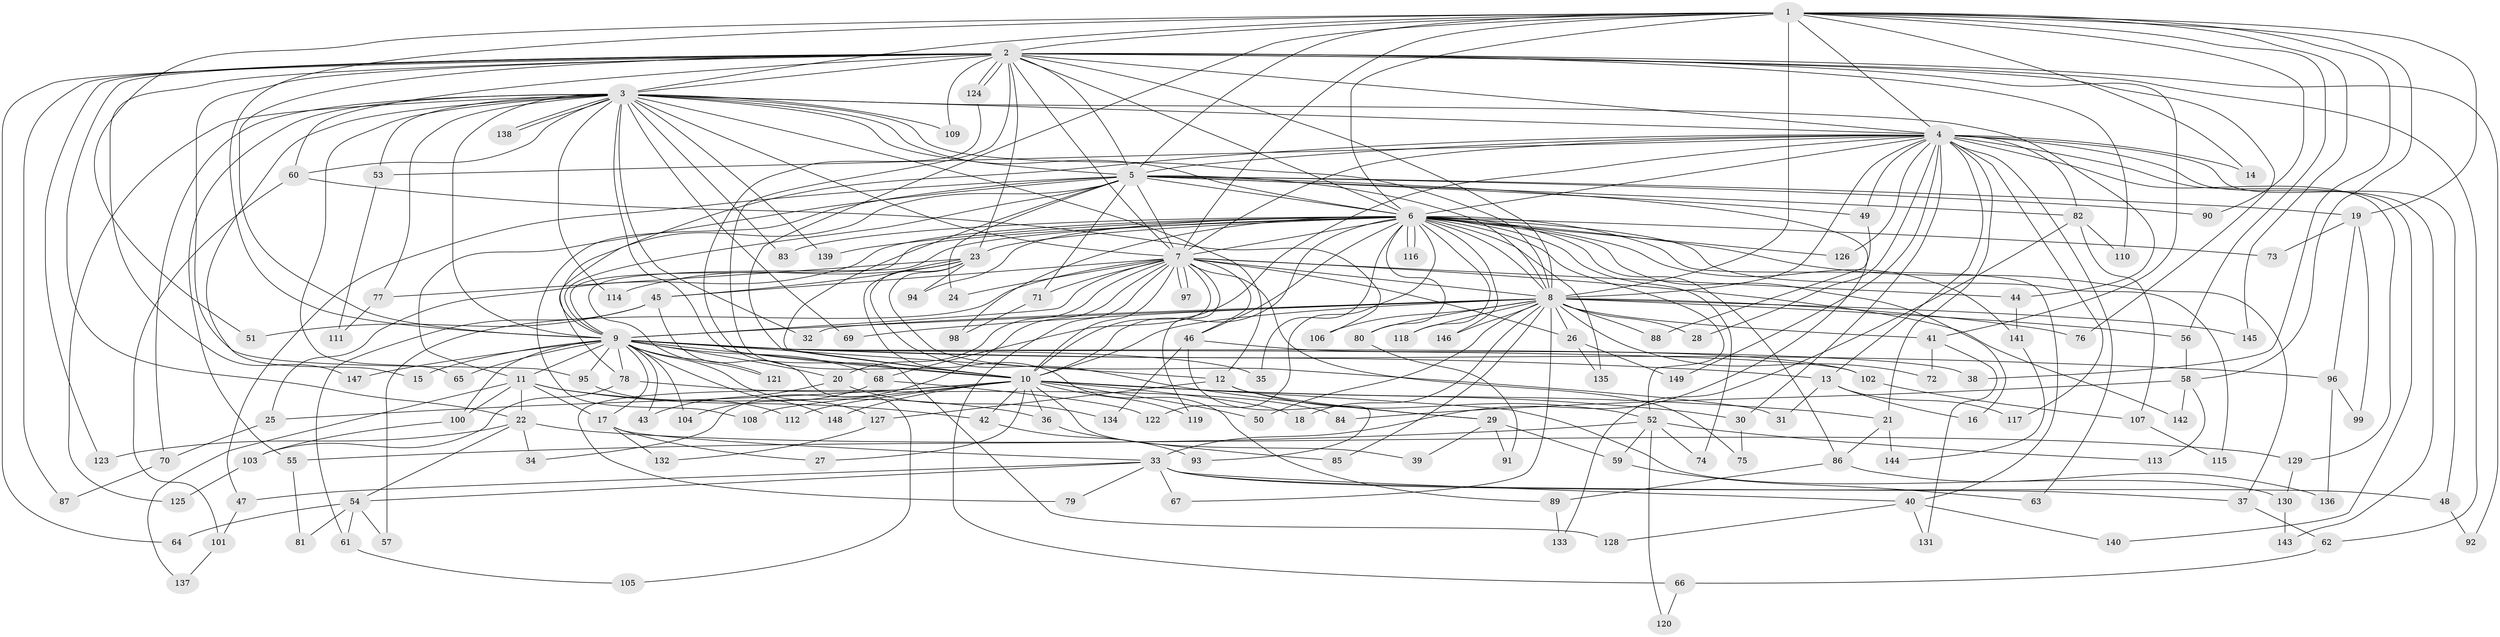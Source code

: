 // coarse degree distribution, {21: 0.03333333333333333, 19: 0.03333333333333333, 15: 0.016666666666666666, 18: 0.016666666666666666, 22: 0.016666666666666666, 11: 0.05, 13: 0.03333333333333333, 8: 0.03333333333333333, 9: 0.03333333333333333, 6: 0.06666666666666667, 5: 0.11666666666666667, 4: 0.05, 2: 0.26666666666666666, 10: 0.016666666666666666, 3: 0.16666666666666666, 7: 0.03333333333333333, 1: 0.016666666666666666}
// Generated by graph-tools (version 1.1) at 2025/50/03/04/25 22:50:02]
// undirected, 149 vertices, 323 edges
graph export_dot {
  node [color=gray90,style=filled];
  1;
  2;
  3;
  4;
  5;
  6;
  7;
  8;
  9;
  10;
  11;
  12;
  13;
  14;
  15;
  16;
  17;
  18;
  19;
  20;
  21;
  22;
  23;
  24;
  25;
  26;
  27;
  28;
  29;
  30;
  31;
  32;
  33;
  34;
  35;
  36;
  37;
  38;
  39;
  40;
  41;
  42;
  43;
  44;
  45;
  46;
  47;
  48;
  49;
  50;
  51;
  52;
  53;
  54;
  55;
  56;
  57;
  58;
  59;
  60;
  61;
  62;
  63;
  64;
  65;
  66;
  67;
  68;
  69;
  70;
  71;
  72;
  73;
  74;
  75;
  76;
  77;
  78;
  79;
  80;
  81;
  82;
  83;
  84;
  85;
  86;
  87;
  88;
  89;
  90;
  91;
  92;
  93;
  94;
  95;
  96;
  97;
  98;
  99;
  100;
  101;
  102;
  103;
  104;
  105;
  106;
  107;
  108;
  109;
  110;
  111;
  112;
  113;
  114;
  115;
  116;
  117;
  118;
  119;
  120;
  121;
  122;
  123;
  124;
  125;
  126;
  127;
  128;
  129;
  130;
  131;
  132;
  133;
  134;
  135;
  136;
  137;
  138;
  139;
  140;
  141;
  142;
  143;
  144;
  145;
  146;
  147;
  148;
  149;
  1 -- 2;
  1 -- 3;
  1 -- 4;
  1 -- 5;
  1 -- 6;
  1 -- 7;
  1 -- 8;
  1 -- 9;
  1 -- 10;
  1 -- 14;
  1 -- 19;
  1 -- 38;
  1 -- 51;
  1 -- 56;
  1 -- 58;
  1 -- 90;
  1 -- 145;
  2 -- 3;
  2 -- 4;
  2 -- 5;
  2 -- 6;
  2 -- 7;
  2 -- 8;
  2 -- 9;
  2 -- 10;
  2 -- 22;
  2 -- 23;
  2 -- 41;
  2 -- 60;
  2 -- 62;
  2 -- 64;
  2 -- 76;
  2 -- 87;
  2 -- 92;
  2 -- 95;
  2 -- 109;
  2 -- 110;
  2 -- 123;
  2 -- 124;
  2 -- 124;
  2 -- 147;
  3 -- 4;
  3 -- 5;
  3 -- 6;
  3 -- 7;
  3 -- 8;
  3 -- 9;
  3 -- 10;
  3 -- 12;
  3 -- 15;
  3 -- 32;
  3 -- 44;
  3 -- 53;
  3 -- 55;
  3 -- 60;
  3 -- 65;
  3 -- 69;
  3 -- 70;
  3 -- 77;
  3 -- 83;
  3 -- 109;
  3 -- 114;
  3 -- 125;
  3 -- 138;
  3 -- 138;
  3 -- 139;
  4 -- 5;
  4 -- 6;
  4 -- 7;
  4 -- 8;
  4 -- 9;
  4 -- 10;
  4 -- 13;
  4 -- 14;
  4 -- 21;
  4 -- 28;
  4 -- 30;
  4 -- 48;
  4 -- 49;
  4 -- 53;
  4 -- 63;
  4 -- 82;
  4 -- 117;
  4 -- 126;
  4 -- 129;
  4 -- 140;
  4 -- 143;
  4 -- 149;
  5 -- 6;
  5 -- 7;
  5 -- 8;
  5 -- 9;
  5 -- 10;
  5 -- 11;
  5 -- 19;
  5 -- 24;
  5 -- 33;
  5 -- 47;
  5 -- 49;
  5 -- 71;
  5 -- 78;
  5 -- 82;
  5 -- 90;
  5 -- 108;
  6 -- 7;
  6 -- 8;
  6 -- 9;
  6 -- 10;
  6 -- 16;
  6 -- 23;
  6 -- 25;
  6 -- 35;
  6 -- 37;
  6 -- 40;
  6 -- 46;
  6 -- 52;
  6 -- 73;
  6 -- 74;
  6 -- 80;
  6 -- 83;
  6 -- 86;
  6 -- 94;
  6 -- 98;
  6 -- 115;
  6 -- 116;
  6 -- 116;
  6 -- 118;
  6 -- 121;
  6 -- 122;
  6 -- 126;
  6 -- 135;
  6 -- 139;
  6 -- 141;
  6 -- 146;
  7 -- 8;
  7 -- 9;
  7 -- 10;
  7 -- 20;
  7 -- 24;
  7 -- 26;
  7 -- 34;
  7 -- 44;
  7 -- 45;
  7 -- 46;
  7 -- 57;
  7 -- 66;
  7 -- 68;
  7 -- 71;
  7 -- 75;
  7 -- 97;
  7 -- 97;
  7 -- 119;
  7 -- 142;
  8 -- 9;
  8 -- 10;
  8 -- 18;
  8 -- 26;
  8 -- 28;
  8 -- 32;
  8 -- 41;
  8 -- 50;
  8 -- 56;
  8 -- 67;
  8 -- 69;
  8 -- 72;
  8 -- 76;
  8 -- 80;
  8 -- 85;
  8 -- 88;
  8 -- 106;
  8 -- 118;
  8 -- 145;
  8 -- 146;
  9 -- 10;
  9 -- 11;
  9 -- 12;
  9 -- 13;
  9 -- 15;
  9 -- 17;
  9 -- 20;
  9 -- 35;
  9 -- 38;
  9 -- 43;
  9 -- 65;
  9 -- 68;
  9 -- 78;
  9 -- 95;
  9 -- 96;
  9 -- 100;
  9 -- 102;
  9 -- 104;
  9 -- 121;
  9 -- 127;
  9 -- 147;
  9 -- 148;
  10 -- 18;
  10 -- 21;
  10 -- 25;
  10 -- 27;
  10 -- 30;
  10 -- 36;
  10 -- 39;
  10 -- 42;
  10 -- 50;
  10 -- 79;
  10 -- 108;
  10 -- 112;
  10 -- 119;
  10 -- 130;
  10 -- 148;
  11 -- 17;
  11 -- 22;
  11 -- 36;
  11 -- 42;
  11 -- 100;
  11 -- 137;
  12 -- 29;
  12 -- 52;
  12 -- 127;
  13 -- 16;
  13 -- 31;
  13 -- 117;
  17 -- 27;
  17 -- 33;
  17 -- 132;
  19 -- 73;
  19 -- 96;
  19 -- 99;
  20 -- 43;
  20 -- 134;
  21 -- 86;
  21 -- 144;
  22 -- 34;
  22 -- 54;
  22 -- 123;
  22 -- 129;
  23 -- 29;
  23 -- 31;
  23 -- 45;
  23 -- 77;
  23 -- 89;
  23 -- 94;
  23 -- 114;
  25 -- 70;
  26 -- 135;
  26 -- 149;
  29 -- 39;
  29 -- 59;
  29 -- 91;
  30 -- 75;
  33 -- 37;
  33 -- 40;
  33 -- 47;
  33 -- 48;
  33 -- 54;
  33 -- 67;
  33 -- 79;
  36 -- 85;
  37 -- 62;
  40 -- 128;
  40 -- 131;
  40 -- 140;
  41 -- 72;
  41 -- 131;
  42 -- 93;
  44 -- 141;
  45 -- 51;
  45 -- 61;
  45 -- 105;
  46 -- 93;
  46 -- 102;
  46 -- 134;
  47 -- 101;
  48 -- 92;
  49 -- 88;
  52 -- 55;
  52 -- 59;
  52 -- 74;
  52 -- 113;
  52 -- 120;
  53 -- 111;
  54 -- 57;
  54 -- 61;
  54 -- 64;
  54 -- 81;
  55 -- 81;
  56 -- 58;
  58 -- 84;
  58 -- 113;
  58 -- 142;
  59 -- 63;
  60 -- 101;
  60 -- 106;
  61 -- 105;
  62 -- 66;
  66 -- 120;
  68 -- 104;
  68 -- 122;
  70 -- 87;
  71 -- 98;
  77 -- 111;
  78 -- 84;
  78 -- 103;
  80 -- 91;
  82 -- 107;
  82 -- 110;
  82 -- 133;
  86 -- 89;
  86 -- 136;
  89 -- 133;
  95 -- 112;
  96 -- 99;
  96 -- 136;
  100 -- 103;
  101 -- 137;
  102 -- 107;
  103 -- 125;
  107 -- 115;
  124 -- 128;
  127 -- 132;
  129 -- 130;
  130 -- 143;
  141 -- 144;
}
